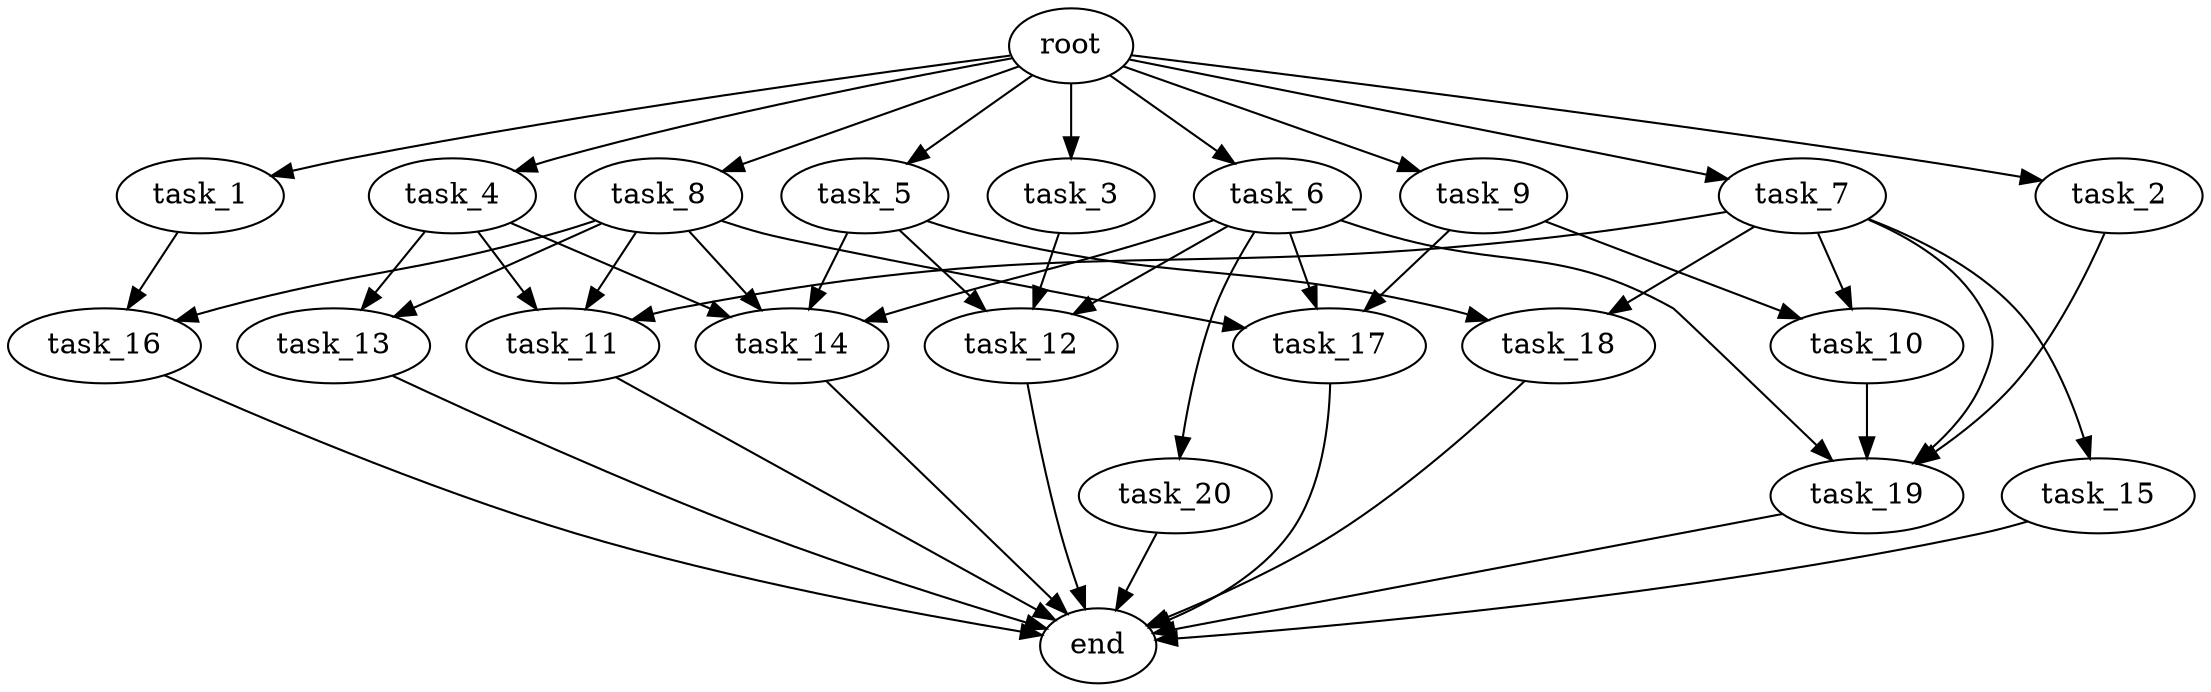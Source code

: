 digraph G {
  root [size="0.000000e+00"];
  task_1 [size="3.279142e+09"];
  task_2 [size="5.824108e+09"];
  task_3 [size="8.228604e+09"];
  task_4 [size="3.613314e+09"];
  task_5 [size="9.807803e+08"];
  task_6 [size="7.116693e+09"];
  task_7 [size="8.284548e+09"];
  task_8 [size="8.203897e+08"];
  task_9 [size="6.228745e+08"];
  task_10 [size="8.885204e+09"];
  task_11 [size="4.763054e+09"];
  task_12 [size="4.462195e+09"];
  task_13 [size="3.693573e+09"];
  task_14 [size="5.263030e+09"];
  task_15 [size="5.882806e+09"];
  task_16 [size="5.189931e+09"];
  task_17 [size="3.948430e+09"];
  task_18 [size="2.637673e+09"];
  task_19 [size="4.988774e+09"];
  task_20 [size="4.234799e+09"];
  end [size="0.000000e+00"];

  root -> task_1 [size="1.000000e-12"];
  root -> task_2 [size="1.000000e-12"];
  root -> task_3 [size="1.000000e-12"];
  root -> task_4 [size="1.000000e-12"];
  root -> task_5 [size="1.000000e-12"];
  root -> task_6 [size="1.000000e-12"];
  root -> task_7 [size="1.000000e-12"];
  root -> task_8 [size="1.000000e-12"];
  root -> task_9 [size="1.000000e-12"];
  task_1 -> task_16 [size="2.594966e+08"];
  task_2 -> task_19 [size="1.247194e+08"];
  task_3 -> task_12 [size="1.487398e+08"];
  task_4 -> task_11 [size="1.587685e+08"];
  task_4 -> task_13 [size="1.846786e+08"];
  task_4 -> task_14 [size="1.315757e+08"];
  task_5 -> task_12 [size="1.487398e+08"];
  task_5 -> task_14 [size="1.315757e+08"];
  task_5 -> task_18 [size="1.318837e+08"];
  task_6 -> task_12 [size="1.487398e+08"];
  task_6 -> task_14 [size="1.315757e+08"];
  task_6 -> task_17 [size="1.316143e+08"];
  task_6 -> task_19 [size="1.247194e+08"];
  task_6 -> task_20 [size="4.234799e+08"];
  task_7 -> task_10 [size="4.442602e+08"];
  task_7 -> task_11 [size="1.587685e+08"];
  task_7 -> task_15 [size="5.882806e+08"];
  task_7 -> task_18 [size="1.318837e+08"];
  task_7 -> task_19 [size="1.247194e+08"];
  task_8 -> task_11 [size="1.587685e+08"];
  task_8 -> task_13 [size="1.846786e+08"];
  task_8 -> task_14 [size="1.315757e+08"];
  task_8 -> task_16 [size="2.594966e+08"];
  task_8 -> task_17 [size="1.316143e+08"];
  task_9 -> task_10 [size="4.442602e+08"];
  task_9 -> task_17 [size="1.316143e+08"];
  task_10 -> task_19 [size="1.247194e+08"];
  task_11 -> end [size="1.000000e-12"];
  task_12 -> end [size="1.000000e-12"];
  task_13 -> end [size="1.000000e-12"];
  task_14 -> end [size="1.000000e-12"];
  task_15 -> end [size="1.000000e-12"];
  task_16 -> end [size="1.000000e-12"];
  task_17 -> end [size="1.000000e-12"];
  task_18 -> end [size="1.000000e-12"];
  task_19 -> end [size="1.000000e-12"];
  task_20 -> end [size="1.000000e-12"];
}
